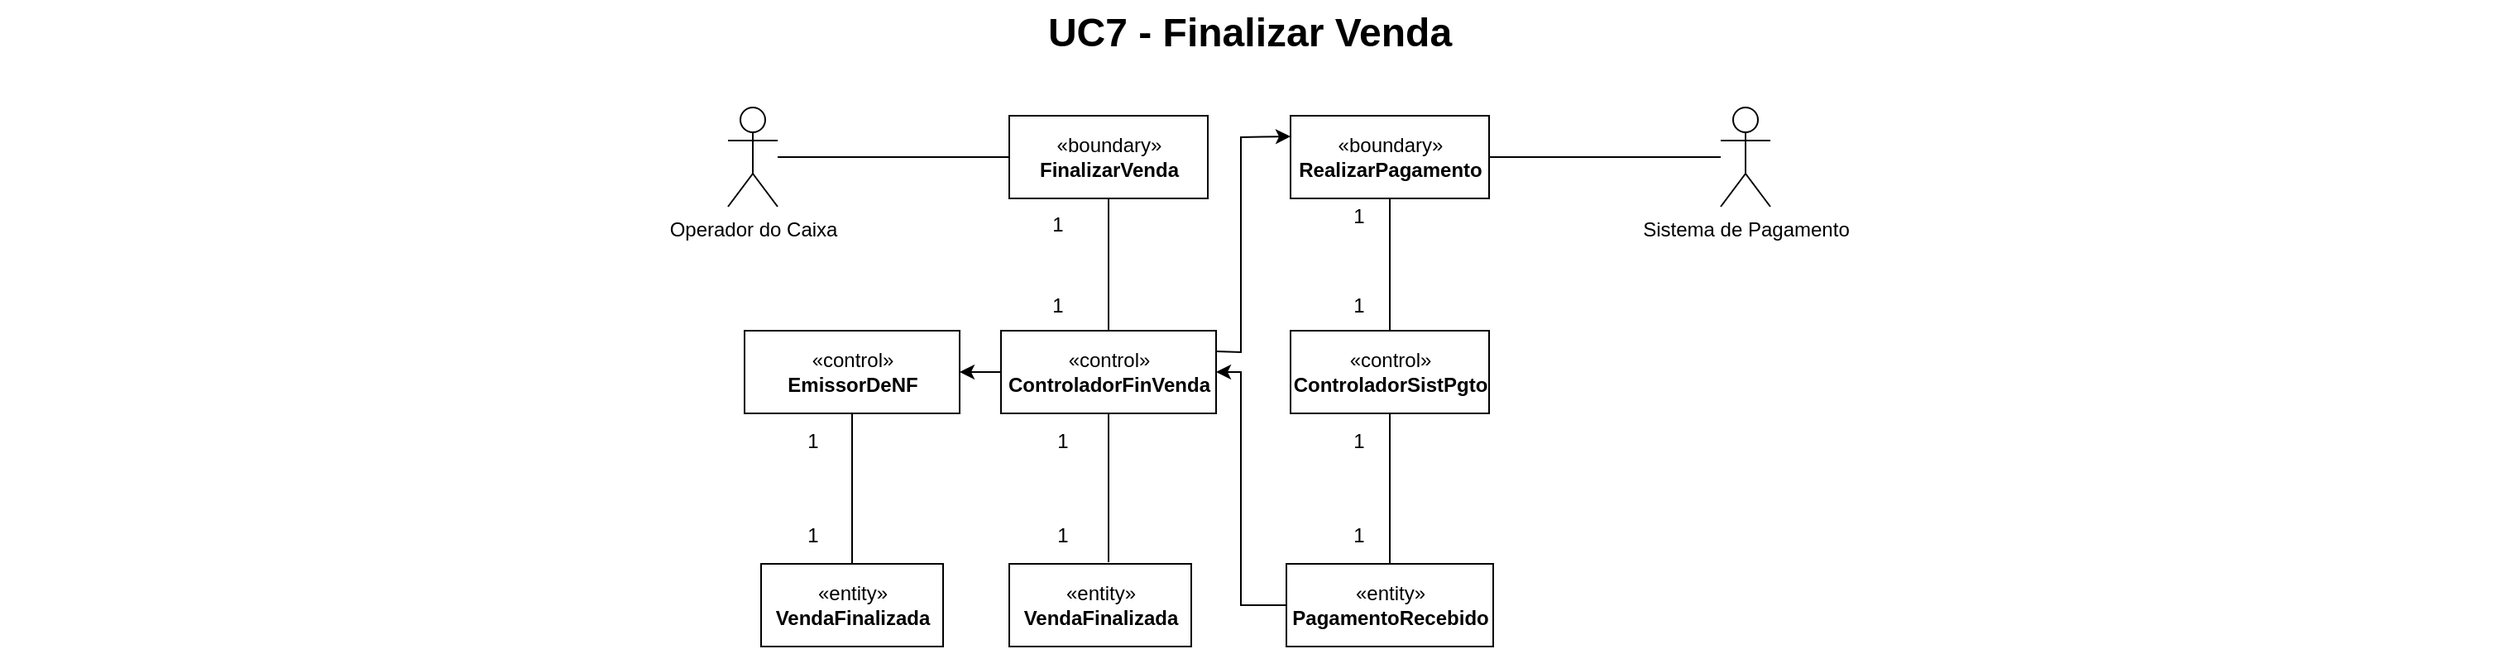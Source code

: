 <mxfile version="18.0.7" type="google"><diagram id="jOoB69J8cgobWL-BzyVx" name="Page-1"><mxGraphModel dx="2443" dy="520" grid="1" gridSize="10" guides="1" tooltips="1" connect="1" arrows="1" fold="1" page="1" pageScale="1" pageWidth="1654" pageHeight="1169" math="0" shadow="0"><root><mxCell id="0"/><mxCell id="1" parent="0"/><mxCell id="misx1Z2h46TVj1JwVFKZ-1" value="«boundary»&lt;br&gt;&lt;b&gt;FinalizarVenda&lt;/b&gt;" style="html=1;" vertex="1" parent="1"><mxGeometry x="580" y="100" width="120" height="50" as="geometry"/></mxCell><mxCell id="misx1Z2h46TVj1JwVFKZ-2" value="«control»&lt;br&gt;&lt;b&gt;ControladorFinVenda&lt;/b&gt;" style="html=1;" vertex="1" parent="1"><mxGeometry x="575" y="230" width="130" height="50" as="geometry"/></mxCell><mxCell id="misx1Z2h46TVj1JwVFKZ-3" value="" style="endArrow=none;html=1;rounded=0;entryX=0.5;entryY=1;entryDx=0;entryDy=0;exitX=0.5;exitY=0;exitDx=0;exitDy=0;" edge="1" parent="1" source="misx1Z2h46TVj1JwVFKZ-2" target="misx1Z2h46TVj1JwVFKZ-1"><mxGeometry width="50" height="50" relative="1" as="geometry"><mxPoint x="593" y="210" as="sourcePoint"/><mxPoint x="643" y="160" as="targetPoint"/></mxGeometry></mxCell><mxCell id="misx1Z2h46TVj1JwVFKZ-4" value="" style="endArrow=none;html=1;rounded=0;entryX=0.5;entryY=0;entryDx=0;entryDy=0;exitX=0.5;exitY=1;exitDx=0;exitDy=0;" edge="1" parent="1" source="misx1Z2h46TVj1JwVFKZ-2"><mxGeometry width="50" height="50" relative="1" as="geometry"><mxPoint x="593" y="260" as="sourcePoint"/><mxPoint x="640" y="370" as="targetPoint"/></mxGeometry></mxCell><object label="Operador do Caixa" id="misx1Z2h46TVj1JwVFKZ-5"><mxCell style="shape=umlActor;verticalLabelPosition=bottom;verticalAlign=top;html=1;outlineConnect=0;gradientColor=none;" vertex="1" parent="1"><mxGeometry x="410" y="95" width="30" height="60" as="geometry"/></mxCell></object><mxCell id="misx1Z2h46TVj1JwVFKZ-6" value="" style="endArrow=none;html=1;rounded=0;entryX=0;entryY=0.5;entryDx=0;entryDy=0;" edge="1" parent="1" source="misx1Z2h46TVj1JwVFKZ-5" target="misx1Z2h46TVj1JwVFKZ-1"><mxGeometry width="50" height="50" relative="1" as="geometry"><mxPoint x="523" y="189" as="sourcePoint"/><mxPoint x="573" y="139" as="targetPoint"/></mxGeometry></mxCell><mxCell id="misx1Z2h46TVj1JwVFKZ-7" value="1" style="text;strokeColor=none;fillColor=none;html=1;fontSize=12;fontStyle=0;verticalAlign=middle;align=center;" vertex="1" parent="1"><mxGeometry x="598" y="160" width="21" height="12" as="geometry"/></mxCell><mxCell id="misx1Z2h46TVj1JwVFKZ-8" value="1" style="text;strokeColor=none;fillColor=none;html=1;fontSize=12;fontStyle=0;verticalAlign=middle;align=center;" vertex="1" parent="1"><mxGeometry x="598" y="209" width="21" height="12" as="geometry"/></mxCell><mxCell id="misx1Z2h46TVj1JwVFKZ-9" value="1" style="text;strokeColor=none;fillColor=none;html=1;fontSize=12;fontStyle=0;verticalAlign=middle;align=center;" vertex="1" parent="1"><mxGeometry x="601" y="291" width="21" height="12" as="geometry"/></mxCell><mxCell id="misx1Z2h46TVj1JwVFKZ-10" value="1" style="text;strokeColor=none;fillColor=none;html=1;fontSize=12;fontStyle=0;verticalAlign=middle;align=center;" vertex="1" parent="1"><mxGeometry x="601" y="348" width="21" height="12" as="geometry"/></mxCell><mxCell id="misx1Z2h46TVj1JwVFKZ-11" value="«entity»&lt;br&gt;&lt;b&gt;VendaFinalizada&lt;/b&gt;" style="html=1;fontSize=12;gradientColor=none;" vertex="1" parent="1"><mxGeometry x="580" y="371" width="110" height="50" as="geometry"/></mxCell><object label="Sistema de Pagamento" id="misx1Z2h46TVj1JwVFKZ-12"><mxCell style="shape=umlActor;verticalLabelPosition=bottom;verticalAlign=top;html=1;outlineConnect=0;gradientColor=none;" vertex="1" parent="1"><mxGeometry x="1010" y="95" width="30" height="60" as="geometry"/></mxCell></object><mxCell id="misx1Z2h46TVj1JwVFKZ-14" value="«control»&lt;br&gt;&lt;b&gt;ControladorSistPgto&lt;/b&gt;" style="html=1;" vertex="1" parent="1"><mxGeometry x="750" y="230" width="120" height="50" as="geometry"/></mxCell><mxCell id="misx1Z2h46TVj1JwVFKZ-16" value="UC7 - Finalizar Venda" style="text;strokeColor=none;fillColor=none;html=1;fontSize=24;fontStyle=1;verticalAlign=middle;align=center;" vertex="1" parent="1"><mxGeometry x="-30" y="30" width="1510" height="40" as="geometry"/></mxCell><mxCell id="misx1Z2h46TVj1JwVFKZ-17" value="«boundary»&lt;br&gt;&lt;b&gt;RealizarPagamento&lt;/b&gt;" style="html=1;" vertex="1" parent="1"><mxGeometry x="750" y="100" width="120" height="50" as="geometry"/></mxCell><mxCell id="misx1Z2h46TVj1JwVFKZ-19" value="" style="endArrow=none;html=1;rounded=0;exitX=1;exitY=0.5;exitDx=0;exitDy=0;" edge="1" parent="1" source="misx1Z2h46TVj1JwVFKZ-17" target="misx1Z2h46TVj1JwVFKZ-12"><mxGeometry width="50" height="50" relative="1" as="geometry"><mxPoint x="710" y="250" as="sourcePoint"/><mxPoint x="760" y="200" as="targetPoint"/></mxGeometry></mxCell><mxCell id="misx1Z2h46TVj1JwVFKZ-21" value="«entity»&lt;br&gt;&lt;b&gt;PagamentoRecebido&lt;/b&gt;" style="html=1;fontSize=12;gradientColor=none;" vertex="1" parent="1"><mxGeometry x="747.5" y="371" width="125" height="50" as="geometry"/></mxCell><mxCell id="misx1Z2h46TVj1JwVFKZ-22" value="" style="endArrow=none;html=1;rounded=0;entryX=0.5;entryY=1;entryDx=0;entryDy=0;exitX=0.5;exitY=0;exitDx=0;exitDy=0;" edge="1" parent="1" source="misx1Z2h46TVj1JwVFKZ-14" target="misx1Z2h46TVj1JwVFKZ-17"><mxGeometry width="50" height="50" relative="1" as="geometry"><mxPoint x="710" y="250" as="sourcePoint"/><mxPoint x="760" y="200" as="targetPoint"/></mxGeometry></mxCell><mxCell id="misx1Z2h46TVj1JwVFKZ-23" value="" style="endArrow=none;html=1;rounded=0;entryX=0.5;entryY=0;entryDx=0;entryDy=0;exitX=0.5;exitY=1;exitDx=0;exitDy=0;" edge="1" parent="1" source="misx1Z2h46TVj1JwVFKZ-14" target="misx1Z2h46TVj1JwVFKZ-21"><mxGeometry width="50" height="50" relative="1" as="geometry"><mxPoint x="710" y="250" as="sourcePoint"/><mxPoint x="760" y="200" as="targetPoint"/></mxGeometry></mxCell><mxCell id="misx1Z2h46TVj1JwVFKZ-26" value="1" style="text;strokeColor=none;fillColor=none;html=1;fontSize=12;fontStyle=0;verticalAlign=middle;align=center;" vertex="1" parent="1"><mxGeometry x="780" y="348" width="21" height="12" as="geometry"/></mxCell><mxCell id="misx1Z2h46TVj1JwVFKZ-27" value="1" style="text;strokeColor=none;fillColor=none;html=1;fontSize=12;fontStyle=0;verticalAlign=middle;align=center;" vertex="1" parent="1"><mxGeometry x="780" y="291" width="21" height="12" as="geometry"/></mxCell><mxCell id="misx1Z2h46TVj1JwVFKZ-28" value="1" style="text;strokeColor=none;fillColor=none;html=1;fontSize=12;fontStyle=0;verticalAlign=middle;align=center;" vertex="1" parent="1"><mxGeometry x="780" y="155" width="21" height="12" as="geometry"/></mxCell><mxCell id="misx1Z2h46TVj1JwVFKZ-29" value="1" style="text;strokeColor=none;fillColor=none;html=1;fontSize=12;fontStyle=0;verticalAlign=middle;align=center;" vertex="1" parent="1"><mxGeometry x="780" y="209" width="21" height="12" as="geometry"/></mxCell><mxCell id="misx1Z2h46TVj1JwVFKZ-32" value="" style="endArrow=classic;html=1;rounded=0;exitX=0;exitY=0.5;exitDx=0;exitDy=0;entryX=1;entryY=0.5;entryDx=0;entryDy=0;" edge="1" parent="1" source="misx1Z2h46TVj1JwVFKZ-21" target="misx1Z2h46TVj1JwVFKZ-2"><mxGeometry width="50" height="50" relative="1" as="geometry"><mxPoint x="700" y="353" as="sourcePoint"/><mxPoint x="750" y="303" as="targetPoint"/><Array as="points"><mxPoint x="720" y="396"/><mxPoint x="720" y="255"/></Array></mxGeometry></mxCell><mxCell id="misx1Z2h46TVj1JwVFKZ-33" value="" style="endArrow=classic;html=1;rounded=0;exitX=1;exitY=0.25;exitDx=0;exitDy=0;entryX=0;entryY=0.25;entryDx=0;entryDy=0;" edge="1" parent="1" source="misx1Z2h46TVj1JwVFKZ-2" target="misx1Z2h46TVj1JwVFKZ-17"><mxGeometry width="50" height="50" relative="1" as="geometry"><mxPoint x="670" y="250" as="sourcePoint"/><mxPoint x="720" y="200" as="targetPoint"/><Array as="points"><mxPoint x="720" y="243"/><mxPoint x="720" y="113"/></Array></mxGeometry></mxCell><mxCell id="misx1Z2h46TVj1JwVFKZ-34" value="«entity»&lt;br&gt;&lt;b&gt;VendaFinalizada&lt;/b&gt;" style="html=1;fontSize=12;gradientColor=none;" vertex="1" parent="1"><mxGeometry x="430" y="371" width="110" height="50" as="geometry"/></mxCell><mxCell id="misx1Z2h46TVj1JwVFKZ-35" value="«control»&lt;br&gt;&lt;b&gt;EmissorDeNF&lt;/b&gt;" style="html=1;" vertex="1" parent="1"><mxGeometry x="420" y="230" width="130" height="50" as="geometry"/></mxCell><mxCell id="misx1Z2h46TVj1JwVFKZ-36" value="" style="endArrow=classic;html=1;rounded=0;exitX=0;exitY=0.5;exitDx=0;exitDy=0;entryX=1;entryY=0.5;entryDx=0;entryDy=0;" edge="1" parent="1" source="misx1Z2h46TVj1JwVFKZ-2" target="misx1Z2h46TVj1JwVFKZ-35"><mxGeometry width="50" height="50" relative="1" as="geometry"><mxPoint x="670" y="260" as="sourcePoint"/><mxPoint x="720" y="210" as="targetPoint"/></mxGeometry></mxCell><mxCell id="misx1Z2h46TVj1JwVFKZ-37" value="" style="endArrow=none;html=1;rounded=0;exitX=0.5;exitY=1;exitDx=0;exitDy=0;entryX=0.5;entryY=0;entryDx=0;entryDy=0;" edge="1" parent="1" source="misx1Z2h46TVj1JwVFKZ-35" target="misx1Z2h46TVj1JwVFKZ-34"><mxGeometry width="50" height="50" relative="1" as="geometry"><mxPoint x="670" y="260" as="sourcePoint"/><mxPoint x="720" y="210" as="targetPoint"/></mxGeometry></mxCell><mxCell id="misx1Z2h46TVj1JwVFKZ-39" value="1" style="text;strokeColor=none;fillColor=none;html=1;fontSize=12;fontStyle=0;verticalAlign=middle;align=center;" vertex="1" parent="1"><mxGeometry x="450" y="291" width="21" height="12" as="geometry"/></mxCell><mxCell id="misx1Z2h46TVj1JwVFKZ-40" value="1" style="text;strokeColor=none;fillColor=none;html=1;fontSize=12;fontStyle=0;verticalAlign=middle;align=center;" vertex="1" parent="1"><mxGeometry x="450" y="348" width="21" height="12" as="geometry"/></mxCell></root></mxGraphModel></diagram></mxfile>